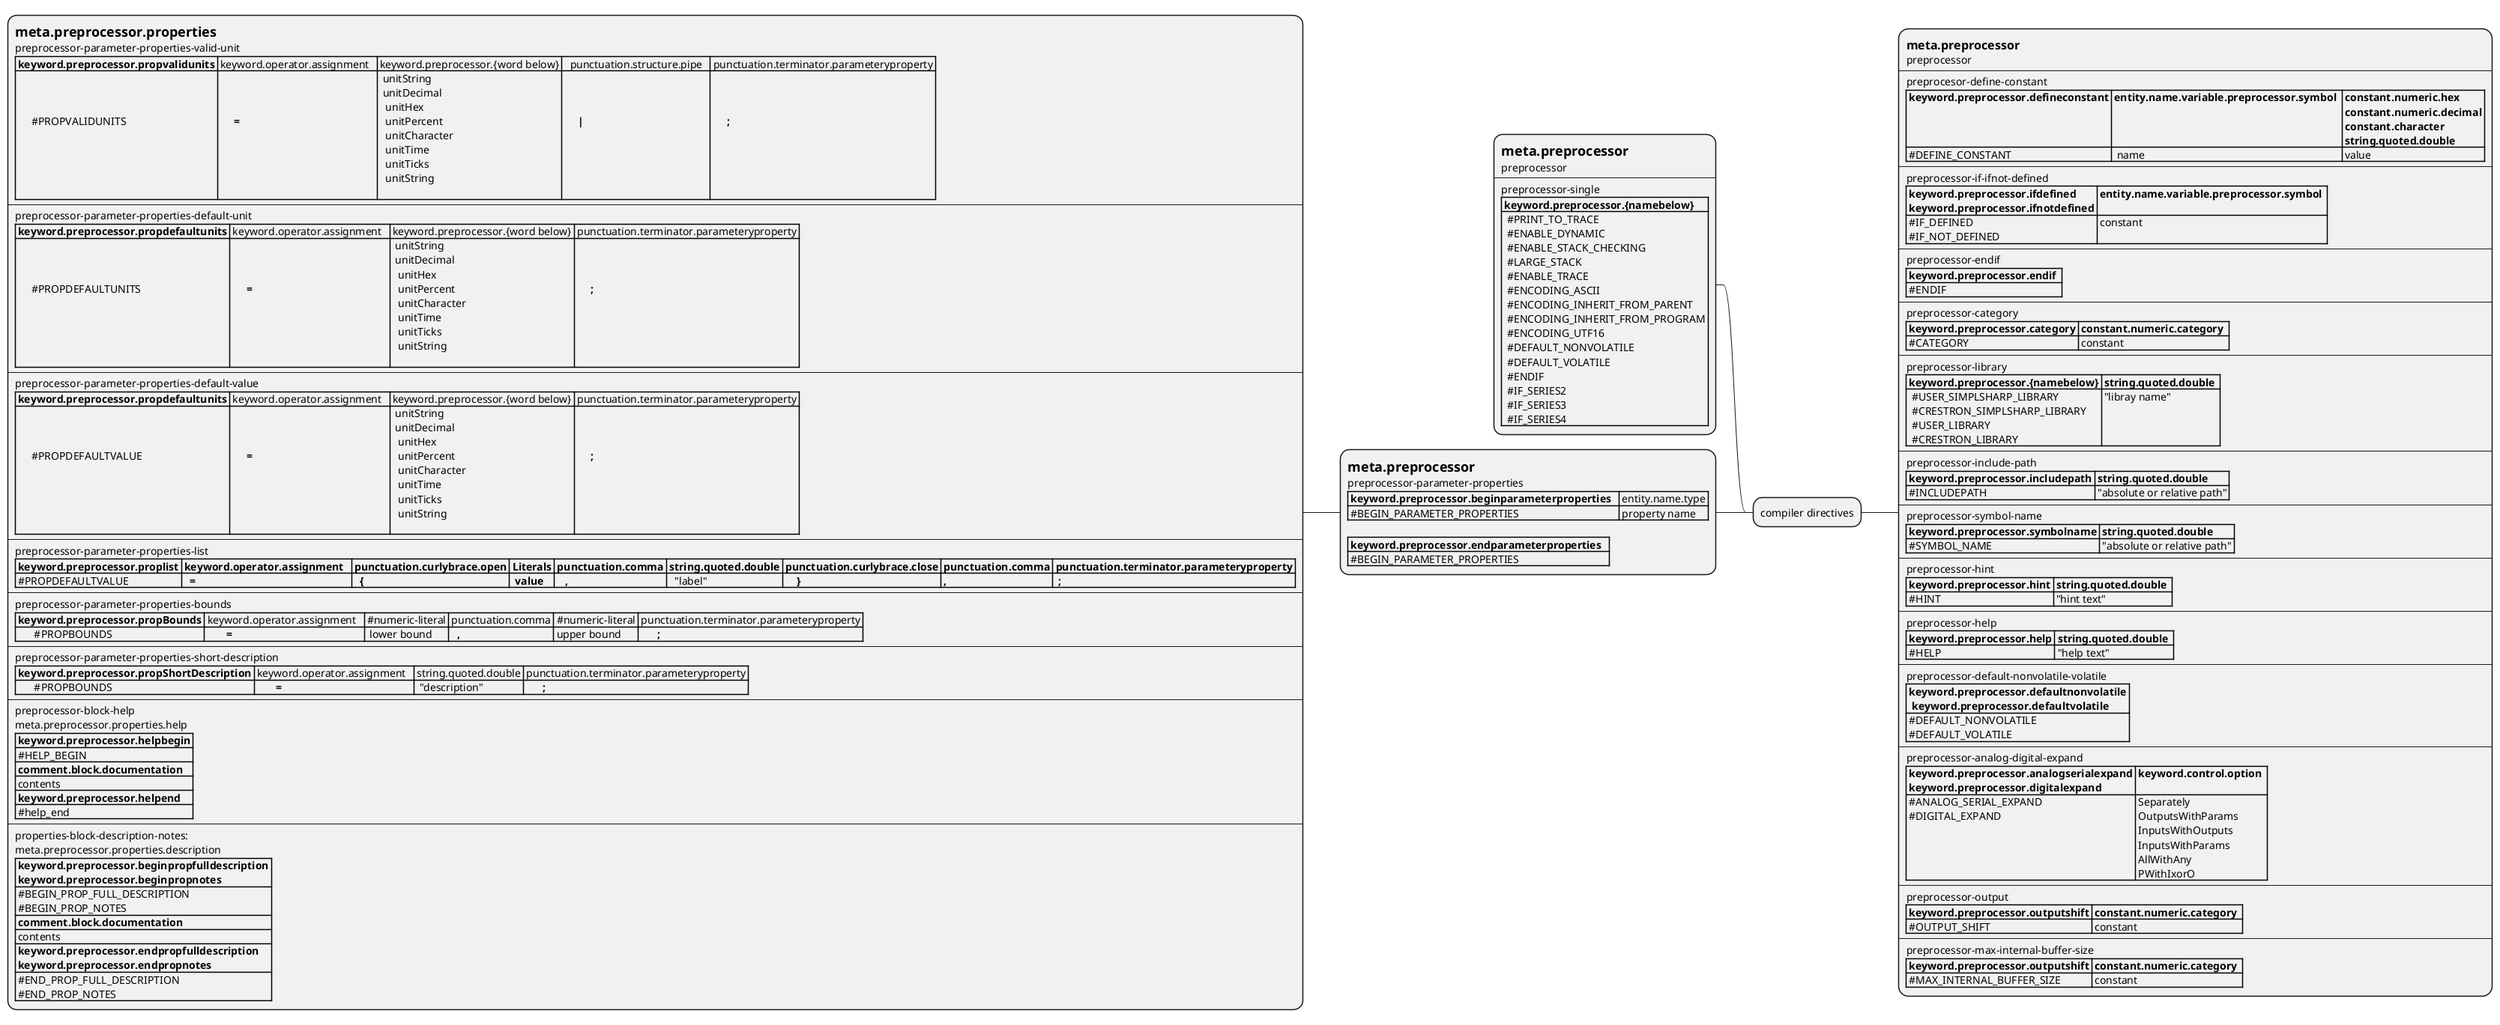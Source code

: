 @startmindmap
+ compiler directives

**:== meta.preprocessor
preprocessor
----
preprocesor-define-constant
|= keyword.preprocessor.defineconstant |= entity.name.variable.preprocessor.symbol  |= constant.numeric.hex \n constant.numeric.decimal \n constant.character \n string.quoted.double |
| #DEFINE_CONSTANT  |  name | value |
----
preprocessor-if-ifnot-defined
|= keyword.preprocessor.ifdefined\n keyword.preprocessor.ifnotdefined |= entity.name.variable.preprocessor.symbol  |
| #IF_DEFINED \n #IF_NOT_DEFINED  | constant |
----
preprocessor-endif
|= keyword.preprocessor.endif  |
| #ENDIF |
----
preprocessor-category
|= keyword.preprocessor.category |= constant.numeric.category  |
| #CATEGORY  | constant |
----
preprocessor-library
|= keyword.preprocessor.{namebelow} |= string.quoted.double  |
|  #USER_SIMPLSHARP_LIBRARY \n  #CRESTRON_SIMPLSHARP_LIBRARY \n  #USER_LIBRARY \n  #CRESTRON_LIBRARY  | "libray name" |
----
preprocessor-include-path
|= keyword.preprocessor.includepath |= string.quoted.double  |
| #INCLUDEPATH  | "absolute or relative path" |
----
preprocessor-symbol-name
|= keyword.preprocessor.symbolname |= string.quoted.double  |
| #SYMBOL_NAME  | "absolute or relative path" |
----
preprocessor-hint
|= keyword.preprocessor.hint |= string.quoted.double  |
| #HINT  | "hint text" |
----
preprocessor-help
|= keyword.preprocessor.help |= string.quoted.double  |
| #HELP  | "help text" |
----
preprocessor-default-nonvolatile-volatile
|= keyword.preprocessor.defaultnonvolatile \n  keyword.preprocessor.defaultvolatile|
| #DEFAULT_NONVOLATILE \n #DEFAULT_VOLATILE  |
----
preprocessor-analog-digital-expand
|= keyword.preprocessor.analogserialexpand \n keyword.preprocessor.digitalexpand |= keyword.control.option  |
| #ANALOG_SERIAL_EXPAND \n #DIGITAL_EXPAND  | Separately \n OutputsWithParams \n InputsWithOutputs \n InputsWithParams \n AllWithAny \n PWithIxorO   |
----
preprocessor-output
|= keyword.preprocessor.outputshift |= constant.numeric.category  |
| #OUTPUT_SHIFT  | constant |
----
preprocessor-max-internal-buffer-size
|= keyword.preprocessor.outputshift |= constant.numeric.category  |
| #MAX_INTERNAL_BUFFER_SIZE  | constant |;

left side

**:= meta.preprocessor
preprocessor
----
preprocessor-single
|= keyword.preprocessor.{namebelow}   |
|  #PRINT_TO_TRACE \n  #ENABLE_DYNAMIC \n  #ENABLE_STACK_CHECKING \n  #LARGE_STACK \n  #ENABLE_TRACE \n  #ENCODING_ASCII \n  #ENCODING_INHERIT_FROM_PARENT \n  #ENCODING_INHERIT_FROM_PROGRAM \n  #ENCODING_UTF16 \n  #DEFAULT_NONVOLATILE \n  #DEFAULT_VOLATILE \n  #ENDIF \n  #IF_SERIES2  \n  #IF_SERIES3  \n  #IF_SERIES4   |;

**:= meta.preprocessor
preprocessor-parameter-properties
|= keyword.preprocessor.beginparameterproperties   | entity.name.type |
| #BEGIN_PARAMETER_PROPERTIES | property name |

|= keyword.preprocessor.endparameterproperties   |
| #BEGIN_PARAMETER_PROPERTIES |;

***:= meta.preprocessor.properties
preprocessor-parameter-properties-valid-unit
|= keyword.preprocessor.propvalidunits | keyword.operator.assignment   | keyword.preprocessor.{word below} |   punctuation.structure.pipe   | punctuation.terminator.parameteryproperty |
| \n\n\n      #PROPVALIDUNITS |=  \n\n\n      =  |  unitString \n  unitDecimal \n   unitHex \n   unitPercent \n   unitCharacter \n   unitTime \n   unitTicks \n   unitString \n    |= \n\n\n      <U+0007C>   |= \n\n\n      <U+0003B>   |
----
preprocessor-parameter-properties-default-unit
|= keyword.preprocessor.propdefaultunits | keyword.operator.assignment   | keyword.preprocessor.{word below} | punctuation.terminator.parameteryproperty |
| \n\n\n      #PROPDEFAULTUNITS |=  \n\n\n      =  |  unitString \n  unitDecimal \n   unitHex \n   unitPercent \n   unitCharacter \n   unitTime \n   unitTicks \n   unitString \n    |= \n\n\n      <U+0003B>   |
----
preprocessor-parameter-properties-default-value
|= keyword.preprocessor.propdefaultunits | keyword.operator.assignment   | keyword.preprocessor.{word below} | punctuation.terminator.parameteryproperty |
| \n\n\n      #PROPDEFAULTVALUE |=  \n\n\n      =  |  unitString \n  unitDecimal \n   unitHex \n   unitPercent \n   unitCharacter \n   unitTime \n   unitTicks \n   unitString \n    |= \n\n\n      <U+0003B>   |
----
preprocessor-parameter-properties-list
|= keyword.preprocessor.proplist |= keyword.operator.assignment   |= punctuation.curlybrace.open |= Literals |= punctuation.comma |= string.quoted.double |= punctuation.curlybrace.close |= punctuation.comma |= punctuation.terminator.parameteryproperty |
| #PROPDEFAULTVALUE |=   =    |=   { |=  value  |=    ,|   "label"  |=     }  |= , |=  <U+0003B>  |
----
preprocessor-parameter-properties-bounds
|= keyword.preprocessor.propBounds | keyword.operator.assignment   | #numeric-literal | punctuation.comma | #numeric-literal | punctuation.terminator.parameteryproperty |
|       #PROPBOUNDS |=        =  |  lower bound |=   , | upper bound   |=       <U+0003B>   |
----
preprocessor-parameter-properties-short-description
|= keyword.preprocessor.propShortDescription | keyword.operator.assignment   | string.quoted.double | punctuation.terminator.parameteryproperty |
|       #PROPBOUNDS |=        =  |  "description"   |=       <U+0003B>   |
----
preprocessor-block-help
meta.preprocessor.properties.help
|= keyword.preprocessor.helpbegin |
| #HELP_BEGIN |
|= comment.block.documentation |
| contents |
|= keyword.preprocessor.helpend |
| #help_end |
----
properties-block-description-notes:
meta.preprocessor.properties.description
|= keyword.preprocessor.beginpropfulldescription \n keyword.preprocessor.beginpropnotes  |
| #BEGIN_PROP_FULL_DESCRIPTION \n #BEGIN_PROP_NOTES |
|= comment.block.documentation |
| contents |
|= keyword.preprocessor.endpropfulldescription \n keyword.preprocessor.endpropnotes |
| #END_PROP_FULL_DESCRIPTION \n #END_PROP_NOTES |;


@endmindmap